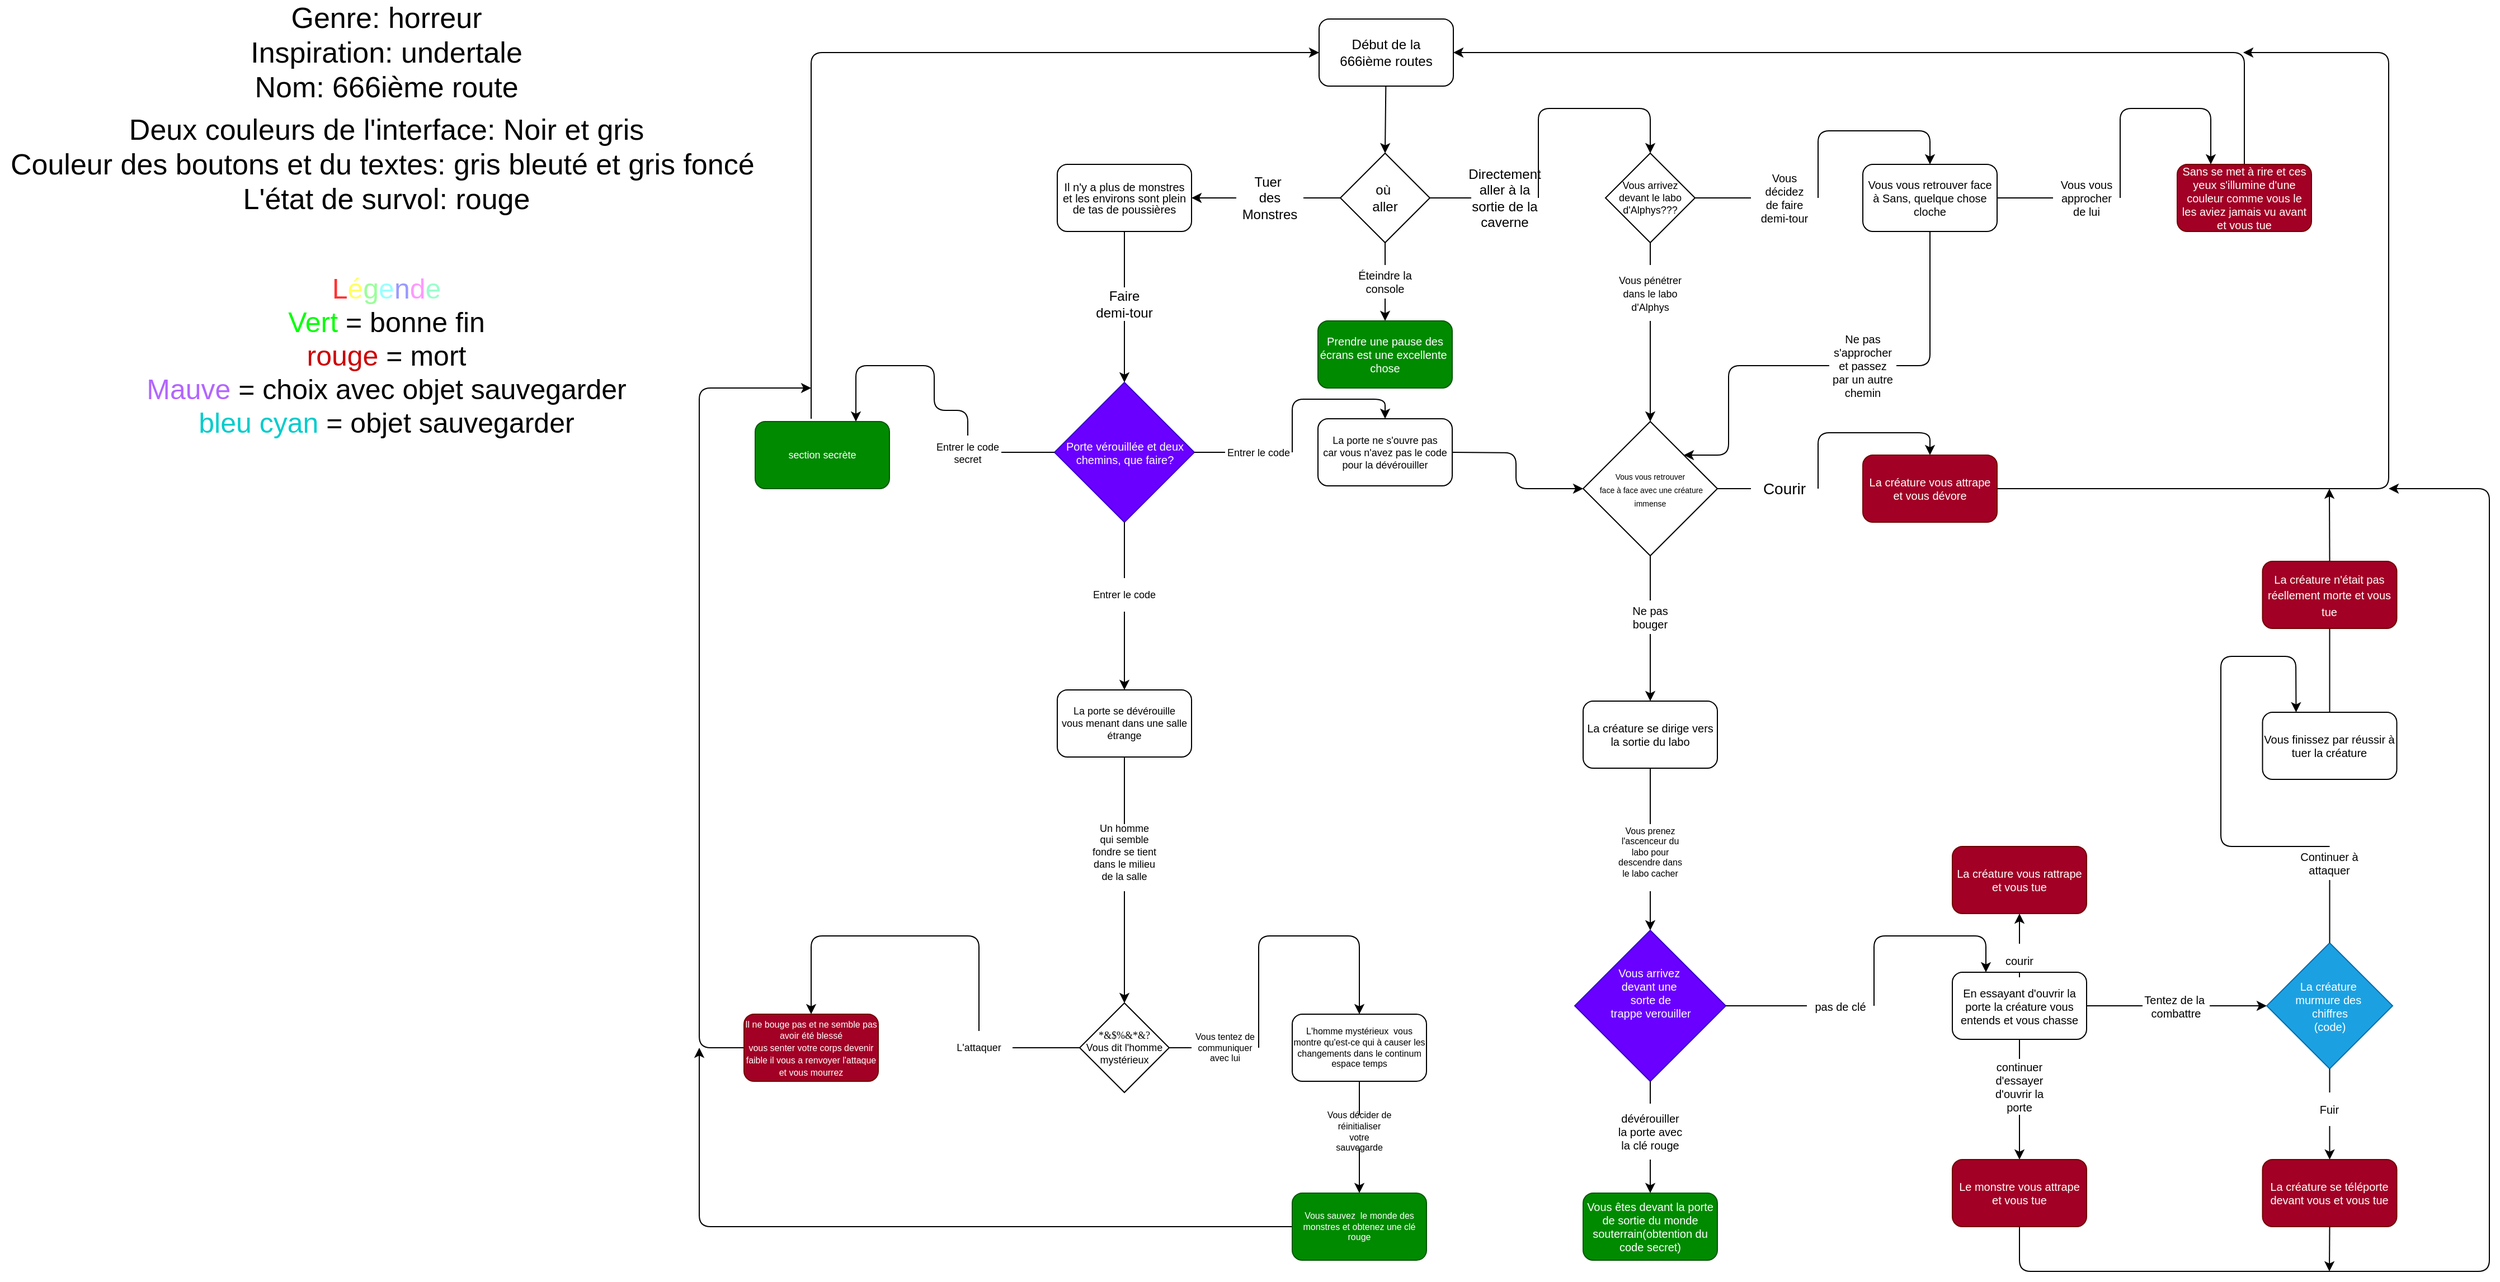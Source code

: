 <mxfile>
    <diagram id="tUiF53IZ7HzYKF3YZL0W" name="Page-1">
        <mxGraphModel dx="1945" dy="782" grid="1" gridSize="10" guides="1" tooltips="1" connect="1" arrows="1" fold="1" page="1" pageScale="1" pageWidth="827" pageHeight="1169" math="0" shadow="0">
            <root>
                <mxCell id="0"/>
                <mxCell id="1" parent="0"/>
                <mxCell id="4" style="edgeStyle=none;html=1;entryX=0.5;entryY=0;entryDx=0;entryDy=0;" parent="1" source="2" target="3" edge="1">
                    <mxGeometry relative="1" as="geometry"/>
                </mxCell>
                <mxCell id="2" value="Début de la&lt;br&gt;666ième routes" style="rounded=1;whiteSpace=wrap;html=1;" parent="1" vertex="1">
                    <mxGeometry x="354" y="40" width="120" height="60" as="geometry"/>
                </mxCell>
                <mxCell id="7" style="edgeStyle=none;html=1;entryX=1;entryY=0.5;entryDx=0;entryDy=0;startArrow=none;" parent="1" source="9" target="5" edge="1">
                    <mxGeometry relative="1" as="geometry">
                        <Array as="points"/>
                    </mxGeometry>
                </mxCell>
                <mxCell id="8" style="edgeStyle=none;html=1;exitX=1;exitY=0.5;exitDx=0;exitDy=0;entryX=0.5;entryY=0;entryDx=0;entryDy=0;startArrow=none;" parent="1" source="15" target="30" edge="1">
                    <mxGeometry relative="1" as="geometry">
                        <mxPoint x="590" y="200" as="targetPoint"/>
                        <Array as="points">
                            <mxPoint x="550" y="120"/>
                            <mxPoint x="650" y="120"/>
                        </Array>
                    </mxGeometry>
                </mxCell>
                <mxCell id="130" style="edgeStyle=none;html=1;exitX=0.5;exitY=1;exitDx=0;exitDy=0;entryX=0.5;entryY=0;entryDx=0;entryDy=0;fontSize=10;startArrow=none;" parent="1" source="131" target="129" edge="1">
                    <mxGeometry relative="1" as="geometry"/>
                </mxCell>
                <mxCell id="3" value="où&amp;nbsp;&lt;br&gt;aller" style="rhombus;whiteSpace=wrap;html=1;" parent="1" vertex="1">
                    <mxGeometry x="373" y="160" width="80" height="80" as="geometry"/>
                </mxCell>
                <mxCell id="46" style="edgeStyle=none;html=1;exitX=0.5;exitY=1;exitDx=0;exitDy=0;entryX=0.5;entryY=0;entryDx=0;entryDy=0;fontSize=10;startArrow=none;" parent="1" source="47" target="45" edge="1">
                    <mxGeometry relative="1" as="geometry"/>
                </mxCell>
                <mxCell id="5" value="&lt;p style=&quot;line-height: 1 ; font-size: 10px&quot;&gt;Il n'y a plus de monstres&lt;br&gt;et les environs sont plein de tas de poussières&lt;br&gt;&lt;/p&gt;" style="rounded=1;whiteSpace=wrap;html=1;" parent="1" vertex="1">
                    <mxGeometry x="120" y="170" width="120" height="60" as="geometry"/>
                </mxCell>
                <mxCell id="18" style="edgeStyle=none;html=1;fontSize=10;startArrow=none;" parent="1" target="17" edge="1">
                    <mxGeometry relative="1" as="geometry">
                        <mxPoint x="650" y="310" as="sourcePoint"/>
                    </mxGeometry>
                </mxCell>
                <mxCell id="20" style="edgeStyle=none;html=1;exitX=1;exitY=0.5;exitDx=0;exitDy=0;entryX=0.5;entryY=0;entryDx=0;entryDy=0;fontSize=10;startArrow=none;" parent="1" source="21" target="19" edge="1">
                    <mxGeometry relative="1" as="geometry">
                        <Array as="points">
                            <mxPoint x="800" y="140"/>
                            <mxPoint x="900" y="140"/>
                        </Array>
                    </mxGeometry>
                </mxCell>
                <mxCell id="9" value="Tuer&amp;nbsp;&lt;br&gt;des&lt;br&gt;Monstres" style="text;html=1;strokeColor=none;fillColor=none;align=center;verticalAlign=middle;whiteSpace=wrap;rounded=0;" parent="1" vertex="1">
                    <mxGeometry x="280" y="185" width="60" height="30" as="geometry"/>
                </mxCell>
                <mxCell id="14" value="" style="endArrow=none;html=1;exitX=1;exitY=0.5;exitDx=0;exitDy=0;entryX=0;entryY=0.5;entryDx=0;entryDy=0;" parent="1" source="9" target="3" edge="1">
                    <mxGeometry width="50" height="50" relative="1" as="geometry">
                        <mxPoint x="320" y="270" as="sourcePoint"/>
                        <mxPoint x="370" y="220" as="targetPoint"/>
                    </mxGeometry>
                </mxCell>
                <mxCell id="15" value="Directement&lt;br&gt;aller à la&lt;br&gt;sortie de la caverne" style="text;html=1;strokeColor=none;fillColor=none;align=center;verticalAlign=middle;whiteSpace=wrap;rounded=0;" parent="1" vertex="1">
                    <mxGeometry x="490" y="185" width="60" height="30" as="geometry"/>
                </mxCell>
                <mxCell id="16" value="" style="edgeStyle=none;html=1;exitX=1;exitY=0.5;exitDx=0;exitDy=0;entryX=0;entryY=0.5;entryDx=0;entryDy=0;endArrow=none;" parent="1" source="3" target="15" edge="1">
                    <mxGeometry relative="1" as="geometry">
                        <mxPoint x="453" y="200" as="sourcePoint"/>
                        <mxPoint x="590" y="200" as="targetPoint"/>
                    </mxGeometry>
                </mxCell>
                <mxCell id="32" style="edgeStyle=none;html=1;exitX=1;exitY=0.5;exitDx=0;exitDy=0;entryX=0.5;entryY=0;entryDx=0;entryDy=0;fontSize=7;startArrow=none;" parent="1" source="33" target="31" edge="1">
                    <mxGeometry relative="1" as="geometry">
                        <Array as="points">
                            <mxPoint x="800" y="410"/>
                            <mxPoint x="900" y="410"/>
                        </Array>
                    </mxGeometry>
                </mxCell>
                <mxCell id="37" style="edgeStyle=none;html=1;exitX=0.5;exitY=1;exitDx=0;exitDy=0;entryX=0.5;entryY=0;entryDx=0;entryDy=0;fontSize=8;startArrow=none;" parent="1" source="38" target="36" edge="1">
                    <mxGeometry relative="1" as="geometry"/>
                </mxCell>
                <mxCell id="17" value="&lt;div&gt;&lt;span style=&quot;font-size: 7px&quot;&gt;Vous vous retrouver&lt;/span&gt;&lt;/div&gt;&lt;div&gt;&lt;span style=&quot;font-size: 7px&quot;&gt;&amp;nbsp;face à face avec une créature immense&lt;/span&gt;&lt;/div&gt;" style="rhombus;whiteSpace=wrap;html=1;fontSize=10;align=center;" parent="1" vertex="1">
                    <mxGeometry x="590" y="400" width="120" height="120" as="geometry"/>
                </mxCell>
                <mxCell id="24" style="edgeStyle=none;html=1;exitX=1;exitY=0.5;exitDx=0;exitDy=0;fontSize=10;startArrow=none;entryX=0.25;entryY=0;entryDx=0;entryDy=0;" parent="1" source="25" target="23" edge="1">
                    <mxGeometry relative="1" as="geometry">
                        <mxPoint x="1140" y="140" as="targetPoint"/>
                        <Array as="points">
                            <mxPoint x="1070" y="120"/>
                            <mxPoint x="1151" y="120"/>
                        </Array>
                    </mxGeometry>
                </mxCell>
                <mxCell id="124" style="edgeStyle=none;html=1;fontSize=10;entryX=1;entryY=0;entryDx=0;entryDy=0;startArrow=none;exitX=0;exitY=0.5;exitDx=0;exitDy=0;" parent="1" source="125" target="17" edge="1">
                    <mxGeometry relative="1" as="geometry">
                        <mxPoint x="900" y="360" as="targetPoint"/>
                        <mxPoint x="770" y="360" as="sourcePoint"/>
                        <Array as="points">
                            <mxPoint x="720" y="350"/>
                            <mxPoint x="720" y="430"/>
                        </Array>
                    </mxGeometry>
                </mxCell>
                <mxCell id="19" value="Vous vous retrouver face à Sans, quelque chose cloche" style="rounded=1;whiteSpace=wrap;html=1;fontSize=10;" parent="1" vertex="1">
                    <mxGeometry x="840" y="170" width="120" height="60" as="geometry"/>
                </mxCell>
                <mxCell id="21" value="Vous décidez&lt;br&gt;de faire demi-tour" style="text;html=1;strokeColor=none;fillColor=none;align=center;verticalAlign=middle;whiteSpace=wrap;rounded=0;fontSize=10;" parent="1" vertex="1">
                    <mxGeometry x="740" y="185" width="60" height="30" as="geometry"/>
                </mxCell>
                <mxCell id="22" value="" style="edgeStyle=none;html=1;exitX=1;exitY=0.5;exitDx=0;exitDy=0;entryX=0;entryY=0.5;entryDx=0;entryDy=0;fontSize=10;endArrow=none;" parent="1" source="30" target="21" edge="1">
                    <mxGeometry relative="1" as="geometry">
                        <mxPoint x="710" y="200" as="sourcePoint"/>
                        <mxPoint x="840" y="200" as="targetPoint"/>
                    </mxGeometry>
                </mxCell>
                <mxCell id="27" style="edgeStyle=none;html=1;fontSize=10;entryX=1;entryY=0.5;entryDx=0;entryDy=0;" parent="1" source="23" target="2" edge="1">
                    <mxGeometry relative="1" as="geometry">
                        <mxPoint x="800" y="60" as="targetPoint"/>
                        <Array as="points">
                            <mxPoint x="1181" y="70"/>
                        </Array>
                    </mxGeometry>
                </mxCell>
                <mxCell id="23" value="Sans se met à rire et ces yeux s'illumine d'une couleur comme vous le les aviez jamais vu avant et vous tue" style="rounded=1;whiteSpace=wrap;html=1;fontSize=10;fillColor=#a20025;fontColor=#ffffff;strokeColor=#6F0000;" parent="1" vertex="1">
                    <mxGeometry x="1121" y="170" width="120" height="60" as="geometry"/>
                </mxCell>
                <mxCell id="25" value="Vous vous approcher de lui" style="text;html=1;strokeColor=none;fillColor=none;align=center;verticalAlign=middle;whiteSpace=wrap;rounded=0;fontSize=10;" parent="1" vertex="1">
                    <mxGeometry x="1010" y="185" width="60" height="30" as="geometry"/>
                </mxCell>
                <mxCell id="26" value="" style="edgeStyle=none;html=1;exitX=1;exitY=0.5;exitDx=0;exitDy=0;entryX=0;entryY=0.5;entryDx=0;entryDy=0;fontSize=10;endArrow=none;" parent="1" source="19" target="25" edge="1">
                    <mxGeometry relative="1" as="geometry">
                        <mxPoint x="960" y="200" as="sourcePoint"/>
                        <mxPoint x="1121" y="200" as="targetPoint"/>
                    </mxGeometry>
                </mxCell>
                <mxCell id="28" value="&lt;font style=&quot;line-height: 1 ; font-size: 9px&quot;&gt;Vous pénétrer dans le labo d'Alphys&lt;/font&gt;" style="text;html=1;strokeColor=none;fillColor=none;align=center;verticalAlign=middle;whiteSpace=wrap;rounded=0;fontSize=10;" parent="1" vertex="1">
                    <mxGeometry x="620" y="270" width="60" height="30" as="geometry"/>
                </mxCell>
                <mxCell id="29" value="" style="edgeStyle=none;html=1;exitX=0.5;exitY=1;exitDx=0;exitDy=0;fontSize=10;endArrow=none;" parent="1" edge="1">
                    <mxGeometry relative="1" as="geometry">
                        <mxPoint x="650" y="230" as="sourcePoint"/>
                        <mxPoint x="650" y="260" as="targetPoint"/>
                    </mxGeometry>
                </mxCell>
                <mxCell id="30" value="&lt;font style=&quot;font-size: 9px&quot;&gt;Vous arrivez devant le labo d'Alphys???&lt;/font&gt;" style="rhombus;whiteSpace=wrap;html=1;fontSize=9;" parent="1" vertex="1">
                    <mxGeometry x="610" y="160" width="80" height="80" as="geometry"/>
                </mxCell>
                <mxCell id="35" style="edgeStyle=none;html=1;fontSize=8;" parent="1" source="31" edge="1">
                    <mxGeometry relative="1" as="geometry">
                        <mxPoint x="1180" y="70" as="targetPoint"/>
                        <Array as="points">
                            <mxPoint x="1200" y="460"/>
                            <mxPoint x="1310" y="460"/>
                            <mxPoint x="1310" y="70"/>
                        </Array>
                    </mxGeometry>
                </mxCell>
                <mxCell id="31" value="&lt;font size=&quot;1&quot;&gt;La créature vous attrape&lt;br&gt;et vous dévore&lt;br&gt;&lt;/font&gt;" style="rounded=1;whiteSpace=wrap;html=1;fontSize=7;fillColor=#a20025;fontColor=#ffffff;strokeColor=#6F0000;" parent="1" vertex="1">
                    <mxGeometry x="840" y="430" width="120" height="60" as="geometry"/>
                </mxCell>
                <mxCell id="33" value="&lt;font style=&quot;font-size: 14px&quot;&gt;Courir&lt;/font&gt;" style="text;html=1;strokeColor=none;fillColor=none;align=center;verticalAlign=middle;whiteSpace=wrap;rounded=0;fontSize=7;" parent="1" vertex="1">
                    <mxGeometry x="740" y="445" width="60" height="30" as="geometry"/>
                </mxCell>
                <mxCell id="34" value="" style="edgeStyle=none;html=1;exitX=1;exitY=0.5;exitDx=0;exitDy=0;entryX=0;entryY=0.5;entryDx=0;entryDy=0;fontSize=7;endArrow=none;" parent="1" source="17" target="33" edge="1">
                    <mxGeometry relative="1" as="geometry">
                        <mxPoint x="710" y="460" as="sourcePoint"/>
                        <mxPoint x="840" y="460" as="targetPoint"/>
                    </mxGeometry>
                </mxCell>
                <mxCell id="85" style="edgeStyle=none;html=1;entryX=0.5;entryY=0;entryDx=0;entryDy=0;fontFamily=Helvetica;fontSize=8;startArrow=none;" parent="1" target="84" edge="1">
                    <mxGeometry relative="1" as="geometry">
                        <mxPoint x="650" y="820" as="sourcePoint"/>
                    </mxGeometry>
                </mxCell>
                <mxCell id="36" value="&lt;font style=&quot;font-size: 10px&quot;&gt;La créature se dirige vers la sortie du labo&lt;/font&gt;" style="rounded=1;whiteSpace=wrap;html=1;fontSize=8;" parent="1" vertex="1">
                    <mxGeometry x="590" y="650" width="120" height="60" as="geometry"/>
                </mxCell>
                <mxCell id="38" value="&lt;span style=&quot;font-size: 10px&quot;&gt;Ne pas bouger&lt;/span&gt;" style="text;html=1;strokeColor=none;fillColor=none;align=center;verticalAlign=middle;whiteSpace=wrap;rounded=0;fontSize=8;" parent="1" vertex="1">
                    <mxGeometry x="620" y="560" width="60" height="30" as="geometry"/>
                </mxCell>
                <mxCell id="39" value="" style="edgeStyle=none;html=1;exitX=0.5;exitY=1;exitDx=0;exitDy=0;entryX=0.5;entryY=0;entryDx=0;entryDy=0;fontSize=8;endArrow=none;" parent="1" source="17" target="38" edge="1">
                    <mxGeometry relative="1" as="geometry">
                        <mxPoint x="650" y="520" as="sourcePoint"/>
                        <mxPoint x="650" y="650" as="targetPoint"/>
                    </mxGeometry>
                </mxCell>
                <mxCell id="50" style="edgeStyle=none;html=1;exitX=1;exitY=0.5;exitDx=0;exitDy=0;entryX=0.5;entryY=0;entryDx=0;entryDy=0;fontSize=9;startArrow=none;" parent="1" source="51" target="49" edge="1">
                    <mxGeometry relative="1" as="geometry">
                        <Array as="points">
                            <mxPoint x="330" y="380"/>
                            <mxPoint x="413" y="380"/>
                        </Array>
                    </mxGeometry>
                </mxCell>
                <mxCell id="54" style="edgeStyle=none;html=1;exitX=0.5;exitY=1;exitDx=0;exitDy=0;entryX=0.5;entryY=0;entryDx=0;entryDy=0;fontSize=9;startArrow=none;" parent="1" source="55" target="53" edge="1">
                    <mxGeometry relative="1" as="geometry"/>
                </mxCell>
                <mxCell id="121" style="edgeStyle=none;html=1;fontSize=10;entryX=0;entryY=0.5;entryDx=0;entryDy=0;startArrow=none;exitX=1;exitY=0.5;exitDx=0;exitDy=0;" parent="1" source="49" target="17" edge="1">
                    <mxGeometry relative="1" as="geometry">
                        <mxPoint x="350" y="550" as="targetPoint"/>
                        <mxPoint x="450" y="560" as="sourcePoint"/>
                        <Array as="points">
                            <mxPoint x="530" y="428"/>
                            <mxPoint x="530" y="460"/>
                        </Array>
                    </mxGeometry>
                </mxCell>
                <mxCell id="45" value="Porte vérouillée et deux chemins, que faire?" style="rhombus;whiteSpace=wrap;html=1;fontSize=10;fillColor=#6a00ff;fontColor=#ffffff;strokeColor=#3700CC;" parent="1" vertex="1">
                    <mxGeometry x="117.5" y="365" width="125" height="125" as="geometry"/>
                </mxCell>
                <mxCell id="47" value="&lt;font style=&quot;font-size: 12px&quot;&gt;Faire demi-tour&lt;/font&gt;" style="text;html=1;strokeColor=none;fillColor=none;align=center;verticalAlign=middle;whiteSpace=wrap;rounded=0;fontSize=10;" parent="1" vertex="1">
                    <mxGeometry x="150" y="280" width="60" height="30" as="geometry"/>
                </mxCell>
                <mxCell id="48" value="" style="edgeStyle=none;html=1;exitX=0.5;exitY=1;exitDx=0;exitDy=0;entryX=0.5;entryY=0;entryDx=0;entryDy=0;fontSize=10;endArrow=none;" parent="1" source="5" target="47" edge="1">
                    <mxGeometry relative="1" as="geometry">
                        <mxPoint x="180" y="230" as="sourcePoint"/>
                        <mxPoint x="180" y="365" as="targetPoint"/>
                    </mxGeometry>
                </mxCell>
                <mxCell id="49" value="La porte ne s'ouvre pas&lt;br&gt;car vous n'avez pas le code pour la dévérouiller" style="rounded=1;whiteSpace=wrap;html=1;fontSize=9;" parent="1" vertex="1">
                    <mxGeometry x="353" y="397.5" width="120" height="60" as="geometry"/>
                </mxCell>
                <mxCell id="51" value="Entrer le code" style="text;html=1;strokeColor=none;fillColor=none;align=center;verticalAlign=middle;whiteSpace=wrap;rounded=0;fontSize=9;" parent="1" vertex="1">
                    <mxGeometry x="270" y="412.5" width="60" height="30" as="geometry"/>
                </mxCell>
                <mxCell id="52" value="" style="edgeStyle=none;html=1;exitX=1;exitY=0.5;exitDx=0;exitDy=0;entryX=0;entryY=0.5;entryDx=0;entryDy=0;fontSize=9;endArrow=none;" parent="1" source="45" target="51" edge="1">
                    <mxGeometry relative="1" as="geometry">
                        <mxPoint x="242.5" y="427.5" as="sourcePoint"/>
                        <mxPoint x="353" y="427.5" as="targetPoint"/>
                    </mxGeometry>
                </mxCell>
                <mxCell id="74" style="edgeStyle=none;html=1;entryX=0.5;entryY=0;entryDx=0;entryDy=0;fontSize=9;startArrow=none;" parent="1" target="73" edge="1">
                    <mxGeometry relative="1" as="geometry">
                        <mxPoint x="180" y="820" as="sourcePoint"/>
                    </mxGeometry>
                </mxCell>
                <mxCell id="53" value="La porte se dévérouille&lt;br&gt;vous menant dans une salle étrange" style="rounded=1;whiteSpace=wrap;html=1;fontSize=9;" parent="1" vertex="1">
                    <mxGeometry x="120" y="640" width="120" height="60" as="geometry"/>
                </mxCell>
                <mxCell id="55" value="Entrer le code" style="text;html=1;strokeColor=none;fillColor=none;align=center;verticalAlign=middle;whiteSpace=wrap;rounded=0;fontSize=9;" parent="1" vertex="1">
                    <mxGeometry x="150" y="540" width="60" height="30" as="geometry"/>
                </mxCell>
                <mxCell id="56" value="" style="edgeStyle=none;html=1;exitX=0.5;exitY=1;exitDx=0;exitDy=0;entryX=0.5;entryY=0;entryDx=0;entryDy=0;fontSize=9;endArrow=none;" parent="1" source="45" target="55" edge="1">
                    <mxGeometry relative="1" as="geometry">
                        <mxPoint x="180" y="490" as="sourcePoint"/>
                        <mxPoint x="180" y="640" as="targetPoint"/>
                    </mxGeometry>
                </mxCell>
                <mxCell id="61" style="edgeStyle=none;html=1;exitX=0.5;exitY=0;exitDx=0;exitDy=0;entryX=0;entryY=0.5;entryDx=0;entryDy=0;fontSize=9;" parent="1" target="2" edge="1">
                    <mxGeometry relative="1" as="geometry">
                        <Array as="points">
                            <mxPoint x="-100" y="70"/>
                        </Array>
                        <mxPoint x="-100" y="397.5" as="sourcePoint"/>
                    </mxGeometry>
                </mxCell>
                <mxCell id="62" value="section secrète" style="rounded=1;whiteSpace=wrap;html=1;fontSize=9;fillColor=#008a00;fontColor=#ffffff;strokeColor=#005700;" parent="1" vertex="1">
                    <mxGeometry x="-150" y="400" width="120" height="60" as="geometry"/>
                </mxCell>
                <mxCell id="154" style="edgeStyle=none;html=1;entryX=0.75;entryY=0;entryDx=0;entryDy=0;exitX=0.5;exitY=0;exitDx=0;exitDy=0;" parent="1" source="70" target="62" edge="1">
                    <mxGeometry relative="1" as="geometry">
                        <mxPoint x="-70" y="370" as="targetPoint"/>
                        <mxPoint x="50" y="390" as="sourcePoint"/>
                        <Array as="points">
                            <mxPoint x="40" y="390"/>
                            <mxPoint x="10" y="390"/>
                            <mxPoint x="10" y="350"/>
                            <mxPoint x="-60" y="350"/>
                        </Array>
                    </mxGeometry>
                </mxCell>
                <mxCell id="70" value="Entrer le code secret" style="text;html=1;strokeColor=none;fillColor=none;align=center;verticalAlign=middle;whiteSpace=wrap;rounded=0;fontSize=9;" parent="1" vertex="1">
                    <mxGeometry x="10" y="412.5" width="60" height="30" as="geometry"/>
                </mxCell>
                <mxCell id="71" value="" style="edgeStyle=none;html=1;exitX=0;exitY=0.5;exitDx=0;exitDy=0;entryX=1;entryY=0.5;entryDx=0;entryDy=0;fontSize=9;endArrow=none;" parent="1" source="45" target="70" edge="1">
                    <mxGeometry relative="1" as="geometry">
                        <mxPoint x="148.75" y="458.75" as="sourcePoint"/>
                        <mxPoint x="-40" y="560" as="targetPoint"/>
                        <Array as="points"/>
                    </mxGeometry>
                </mxCell>
                <mxCell id="79" style="edgeStyle=none;html=1;exitX=0.5;exitY=0;exitDx=0;exitDy=0;fontFamily=Helvetica;fontSize=9;startArrow=none;entryX=0.5;entryY=0;entryDx=0;entryDy=0;" parent="1" source="81" target="78" edge="1">
                    <mxGeometry relative="1" as="geometry">
                        <mxPoint x="-80" y="860" as="targetPoint"/>
                        <Array as="points">
                            <mxPoint x="50" y="860"/>
                            <mxPoint x="-100" y="860"/>
                        </Array>
                    </mxGeometry>
                </mxCell>
                <mxCell id="89" style="edgeStyle=none;html=1;exitX=1;exitY=0.5;exitDx=0;exitDy=0;fontFamily=Helvetica;fontSize=8;startArrow=none;entryX=0.5;entryY=0;entryDx=0;entryDy=0;" parent="1" source="90" target="88" edge="1">
                    <mxGeometry relative="1" as="geometry">
                        <mxPoint x="360" y="880" as="targetPoint"/>
                        <Array as="points">
                            <mxPoint x="300" y="860"/>
                            <mxPoint x="390" y="860"/>
                        </Array>
                    </mxGeometry>
                </mxCell>
                <mxCell id="73" value="&lt;font face=&quot;windings&quot;&gt;*&amp;amp;$%&amp;amp;*&amp;amp;?&lt;/font&gt;&lt;br&gt;Vous dit l'homme mystérieux" style="rhombus;whiteSpace=wrap;html=1;fontSize=9;" parent="1" vertex="1">
                    <mxGeometry x="140" y="920" width="80" height="80" as="geometry"/>
                </mxCell>
                <mxCell id="75" value="&lt;font style=&quot;font-size: 9px&quot;&gt;Un homme qui semble fondre se tient dans le milieu de la salle&lt;/font&gt;" style="text;html=1;strokeColor=none;fillColor=none;align=center;verticalAlign=middle;whiteSpace=wrap;rounded=0;fontSize=9;" parent="1" vertex="1">
                    <mxGeometry x="150" y="770" width="60" height="30" as="geometry"/>
                </mxCell>
                <mxCell id="76" value="" style="edgeStyle=none;html=1;exitX=0.5;exitY=1;exitDx=0;exitDy=0;fontSize=9;endArrow=none;" parent="1" source="53" edge="1">
                    <mxGeometry relative="1" as="geometry">
                        <mxPoint x="180" y="700" as="sourcePoint"/>
                        <mxPoint x="180" y="760" as="targetPoint"/>
                    </mxGeometry>
                </mxCell>
                <mxCell id="83" style="edgeStyle=none;html=1;fontFamily=Helvetica;fontSize=8;exitX=0;exitY=0.5;exitDx=0;exitDy=0;" parent="1" source="78" edge="1">
                    <mxGeometry relative="1" as="geometry">
                        <mxPoint x="-100" y="370" as="targetPoint"/>
                        <Array as="points">
                            <mxPoint x="-200" y="960"/>
                            <mxPoint x="-200" y="370"/>
                        </Array>
                        <mxPoint x="-160" y="730" as="sourcePoint"/>
                    </mxGeometry>
                </mxCell>
                <mxCell id="78" value="&lt;font style=&quot;font-size: 8px&quot;&gt;Il ne bouge pas et ne semble pas avoir été blessé&lt;br&gt;vous senter votre corps devenir faible il vous a renvoyer l'attaque et vous mourrez&lt;/font&gt;" style="rounded=1;whiteSpace=wrap;html=1;fontFamily=Helvetica;fontSize=9;fillColor=#a20025;fontColor=#ffffff;strokeColor=#6F0000;" parent="1" vertex="1">
                    <mxGeometry x="-160" y="930" width="120" height="60" as="geometry"/>
                </mxCell>
                <mxCell id="81" value="L'attaquer" style="text;html=1;strokeColor=none;fillColor=none;align=center;verticalAlign=middle;whiteSpace=wrap;rounded=0;fontFamily=Helvetica;fontSize=9;" parent="1" vertex="1">
                    <mxGeometry x="20" y="945" width="60" height="30" as="geometry"/>
                </mxCell>
                <mxCell id="82" value="" style="edgeStyle=none;html=1;exitX=0;exitY=0.5;exitDx=0;exitDy=0;entryX=1;entryY=0.5;entryDx=0;entryDy=0;fontFamily=Helvetica;fontSize=9;endArrow=none;" parent="1" source="73" target="81" edge="1">
                    <mxGeometry relative="1" as="geometry">
                        <mxPoint x="140" y="960" as="sourcePoint"/>
                        <mxPoint x="-40" y="960" as="targetPoint"/>
                    </mxGeometry>
                </mxCell>
                <mxCell id="100" style="edgeStyle=none;html=1;entryX=0.5;entryY=0;entryDx=0;entryDy=0;fontSize=10;startArrow=none;" parent="1" target="99" edge="1">
                    <mxGeometry relative="1" as="geometry">
                        <mxPoint x="650" y="1060" as="sourcePoint"/>
                    </mxGeometry>
                </mxCell>
                <mxCell id="102" style="edgeStyle=none;html=1;exitX=1;exitY=0.5;exitDx=0;exitDy=0;entryX=0.25;entryY=0;entryDx=0;entryDy=0;fontSize=10;startArrow=none;" parent="1" source="103" target="101" edge="1">
                    <mxGeometry relative="1" as="geometry">
                        <Array as="points">
                            <mxPoint x="850" y="860"/>
                            <mxPoint x="950" y="860"/>
                        </Array>
                    </mxGeometry>
                </mxCell>
                <mxCell id="84" value="&lt;font style=&quot;font-size: 10px&quot;&gt;Vous arrivez&amp;nbsp;&lt;br&gt;devant une&amp;nbsp;&lt;br&gt;sorte de&lt;br&gt;trappe verouiller&lt;br&gt;&lt;br&gt;&amp;nbsp; &amp;nbsp; &amp;nbsp; &amp;nbsp;&lt;/font&gt;" style="rhombus;whiteSpace=wrap;html=1;fontFamily=Helvetica;fontSize=8;fillColor=#6a00ff;fontColor=#ffffff;strokeColor=#3700CC;" parent="1" vertex="1">
                    <mxGeometry x="582.5" y="855" width="135" height="135" as="geometry"/>
                </mxCell>
                <mxCell id="86" value="Vous prenez l'ascenceur du labo pour descendre dans le labo cacher" style="text;html=1;strokeColor=none;fillColor=none;align=center;verticalAlign=middle;whiteSpace=wrap;rounded=0;fontFamily=Helvetica;fontSize=8;" parent="1" vertex="1">
                    <mxGeometry x="620" y="770" width="60" height="30" as="geometry"/>
                </mxCell>
                <mxCell id="87" value="" style="edgeStyle=none;html=1;exitX=0.5;exitY=1;exitDx=0;exitDy=0;fontFamily=Helvetica;fontSize=8;endArrow=none;" parent="1" source="36" edge="1">
                    <mxGeometry relative="1" as="geometry">
                        <mxPoint x="650" y="710" as="sourcePoint"/>
                        <mxPoint x="650" y="760" as="targetPoint"/>
                    </mxGeometry>
                </mxCell>
                <mxCell id="95" style="edgeStyle=none;html=1;exitX=0.5;exitY=1;exitDx=0;exitDy=0;entryX=0.5;entryY=0;entryDx=0;entryDy=0;fontFamily=Helvetica;fontSize=8;startArrow=none;" parent="1" source="96" target="94" edge="1">
                    <mxGeometry relative="1" as="geometry"/>
                </mxCell>
                <mxCell id="88" value="L'homme mystérieux&amp;nbsp; vous montre qu'est-ce qui à causer les changements dans le continum espace temps" style="rounded=1;whiteSpace=wrap;html=1;fontFamily=Helvetica;fontSize=8;" parent="1" vertex="1">
                    <mxGeometry x="330" y="930" width="120" height="60" as="geometry"/>
                </mxCell>
                <mxCell id="90" value="Vous tentez de communiquer avec lui" style="text;html=1;strokeColor=none;fillColor=none;align=center;verticalAlign=middle;whiteSpace=wrap;rounded=0;fontFamily=Helvetica;fontSize=8;" parent="1" vertex="1">
                    <mxGeometry x="240" y="945" width="60" height="30" as="geometry"/>
                </mxCell>
                <mxCell id="91" value="" style="edgeStyle=none;html=1;exitX=1;exitY=0.5;exitDx=0;exitDy=0;entryX=0;entryY=0.5;entryDx=0;entryDy=0;fontFamily=Helvetica;fontSize=8;endArrow=none;" parent="1" source="73" target="90" edge="1">
                    <mxGeometry relative="1" as="geometry">
                        <mxPoint x="220" y="960" as="sourcePoint"/>
                        <mxPoint x="330" y="960" as="targetPoint"/>
                    </mxGeometry>
                </mxCell>
                <mxCell id="98" style="edgeStyle=none;html=1;fontFamily=Helvetica;fontSize=8;" parent="1" source="94" edge="1">
                    <mxGeometry relative="1" as="geometry">
                        <mxPoint x="-200" y="960" as="targetPoint"/>
                        <Array as="points">
                            <mxPoint x="-200" y="1120"/>
                        </Array>
                    </mxGeometry>
                </mxCell>
                <mxCell id="94" value="Vous sauvez&amp;nbsp; le monde des monstres et obtenez une clé rouge" style="rounded=1;whiteSpace=wrap;html=1;fontFamily=Helvetica;fontSize=8;fillColor=#008a00;fontColor=#ffffff;strokeColor=#005700;" parent="1" vertex="1">
                    <mxGeometry x="330" y="1090" width="120" height="60" as="geometry"/>
                </mxCell>
                <mxCell id="96" value="Vous décider de réinitialiser votre sauvegarde" style="text;html=1;strokeColor=none;fillColor=none;align=center;verticalAlign=middle;whiteSpace=wrap;rounded=0;fontFamily=Helvetica;fontSize=8;" parent="1" vertex="1">
                    <mxGeometry x="360" y="1020" width="60" height="30" as="geometry"/>
                </mxCell>
                <mxCell id="97" value="" style="edgeStyle=none;html=1;exitX=0.5;exitY=1;exitDx=0;exitDy=0;entryX=0.5;entryY=0;entryDx=0;entryDy=0;fontFamily=Helvetica;fontSize=8;endArrow=none;" parent="1" source="88" target="96" edge="1">
                    <mxGeometry relative="1" as="geometry">
                        <mxPoint x="390" y="990" as="sourcePoint"/>
                        <mxPoint x="390" y="1090" as="targetPoint"/>
                    </mxGeometry>
                </mxCell>
                <mxCell id="99" value="Vous êtes devant la porte de sortie du monde souterrain(obtention du code secret)" style="rounded=1;whiteSpace=wrap;html=1;fontSize=10;fillColor=#008a00;fontColor=#ffffff;strokeColor=#005700;" parent="1" vertex="1">
                    <mxGeometry x="590" y="1090" width="120" height="60" as="geometry"/>
                </mxCell>
                <mxCell id="110" style="edgeStyle=none;html=1;exitX=1;exitY=0.5;exitDx=0;exitDy=0;entryX=0;entryY=0.5;entryDx=0;entryDy=0;fontSize=10;startArrow=none;" parent="1" source="119" target="109" edge="1">
                    <mxGeometry relative="1" as="geometry"/>
                </mxCell>
                <mxCell id="113" style="edgeStyle=none;html=1;exitX=0.5;exitY=0;exitDx=0;exitDy=0;entryX=0.5;entryY=1;entryDx=0;entryDy=0;fontSize=10;startArrow=none;" parent="1" source="115" target="111" edge="1">
                    <mxGeometry relative="1" as="geometry"/>
                </mxCell>
                <mxCell id="114" style="edgeStyle=none;html=1;entryX=0.5;entryY=0;entryDx=0;entryDy=0;fontSize=10;startArrow=none;" parent="1" target="112" edge="1">
                    <mxGeometry relative="1" as="geometry">
                        <mxPoint x="980" y="1020" as="sourcePoint"/>
                    </mxGeometry>
                </mxCell>
                <mxCell id="101" value="En essayant d'ouvrir la porte la créature vous entends et vous chasse" style="rounded=1;whiteSpace=wrap;html=1;fontSize=10;" parent="1" vertex="1">
                    <mxGeometry x="920" y="892.5" width="120" height="60" as="geometry"/>
                </mxCell>
                <mxCell id="103" value="pas de clé" style="text;html=1;strokeColor=none;fillColor=none;align=center;verticalAlign=middle;whiteSpace=wrap;rounded=0;fontSize=10;" parent="1" vertex="1">
                    <mxGeometry x="790" y="907.5" width="60" height="30" as="geometry"/>
                </mxCell>
                <mxCell id="104" value="" style="edgeStyle=none;html=1;exitX=1;exitY=0.5;exitDx=0;exitDy=0;entryX=0;entryY=0.5;entryDx=0;entryDy=0;fontSize=10;endArrow=none;" parent="1" source="84" target="103" edge="1">
                    <mxGeometry relative="1" as="geometry">
                        <mxPoint x="717.5" y="922.5" as="sourcePoint"/>
                        <mxPoint x="920" y="922.5" as="targetPoint"/>
                    </mxGeometry>
                </mxCell>
                <mxCell id="105" value="dévérouiller la porte avec la clé rouge" style="text;html=1;strokeColor=none;fillColor=none;align=center;verticalAlign=middle;whiteSpace=wrap;rounded=0;fontSize=10;" parent="1" vertex="1">
                    <mxGeometry x="620" y="1020" width="60" height="30" as="geometry"/>
                </mxCell>
                <mxCell id="106" value="" style="edgeStyle=none;html=1;exitX=0.5;exitY=1;exitDx=0;exitDy=0;fontSize=10;endArrow=none;" parent="1" source="84" edge="1">
                    <mxGeometry relative="1" as="geometry">
                        <mxPoint x="650" y="990.0" as="sourcePoint"/>
                        <mxPoint x="650" y="1010" as="targetPoint"/>
                    </mxGeometry>
                </mxCell>
                <mxCell id="135" style="edgeStyle=none;html=1;exitX=0.5;exitY=0;exitDx=0;exitDy=0;fontSize=10;startArrow=none;entryX=0.25;entryY=0;entryDx=0;entryDy=0;" parent="1" source="136" target="134" edge="1">
                    <mxGeometry relative="1" as="geometry">
                        <mxPoint x="1190" y="630" as="targetPoint"/>
                        <Array as="points">
                            <mxPoint x="1160" y="780"/>
                            <mxPoint x="1160" y="610"/>
                            <mxPoint x="1227" y="610"/>
                        </Array>
                    </mxGeometry>
                </mxCell>
                <mxCell id="139" style="edgeStyle=none;html=1;exitX=0.5;exitY=1;exitDx=0;exitDy=0;entryX=0.5;entryY=0;entryDx=0;entryDy=0;fontSize=10;startArrow=none;" parent="1" source="140" target="138" edge="1">
                    <mxGeometry relative="1" as="geometry"/>
                </mxCell>
                <mxCell id="109" value="La créature&amp;nbsp;&lt;br&gt;murmure des&amp;nbsp;&lt;br&gt;chiffres&lt;br&gt;(code)" style="rhombus;whiteSpace=wrap;html=1;fontSize=10;fillColor=#1ba1e2;fontColor=#ffffff;strokeColor=#006EAF;" parent="1" vertex="1">
                    <mxGeometry x="1201" y="866.25" width="112.5" height="112.5" as="geometry"/>
                </mxCell>
                <mxCell id="111" value="La créature vous rattrape et vous tue" style="rounded=1;whiteSpace=wrap;html=1;fontSize=10;fillColor=#a20025;fontColor=#ffffff;strokeColor=#6F0000;" parent="1" vertex="1">
                    <mxGeometry x="920" y="780" width="120" height="60" as="geometry"/>
                </mxCell>
                <mxCell id="142" style="edgeStyle=none;html=1;exitX=0.5;exitY=1;exitDx=0;exitDy=0;fontSize=10;" parent="1" source="112" edge="1">
                    <mxGeometry relative="1" as="geometry">
                        <mxPoint x="1310" y="460" as="targetPoint"/>
                        <Array as="points">
                            <mxPoint x="980" y="1160"/>
                            <mxPoint x="1400" y="1160"/>
                            <mxPoint x="1400" y="460"/>
                        </Array>
                    </mxGeometry>
                </mxCell>
                <mxCell id="112" value="Le monstre vous attrape et vous tue" style="rounded=1;whiteSpace=wrap;html=1;fontSize=10;fillColor=#a20025;fontColor=#ffffff;strokeColor=#6F0000;" parent="1" vertex="1">
                    <mxGeometry x="920" y="1060" width="120" height="60" as="geometry"/>
                </mxCell>
                <mxCell id="115" value="courir" style="text;html=1;strokeColor=none;fillColor=none;align=center;verticalAlign=middle;whiteSpace=wrap;rounded=0;fontSize=10;" parent="1" vertex="1">
                    <mxGeometry x="950" y="867" width="60" height="30" as="geometry"/>
                </mxCell>
                <mxCell id="116" value="" style="edgeStyle=none;html=1;exitX=0.5;exitY=0;exitDx=0;exitDy=0;entryX=0.5;entryY=1;entryDx=0;entryDy=0;fontSize=10;endArrow=none;" parent="1" source="101" target="115" edge="1">
                    <mxGeometry relative="1" as="geometry">
                        <mxPoint x="980" y="892.5" as="sourcePoint"/>
                        <mxPoint x="980" y="840" as="targetPoint"/>
                    </mxGeometry>
                </mxCell>
                <mxCell id="117" value="continuer d'essayer d'ouvrir la porte" style="text;html=1;strokeColor=none;fillColor=none;align=center;verticalAlign=middle;whiteSpace=wrap;rounded=0;fontSize=10;" parent="1" vertex="1">
                    <mxGeometry x="950" y="980" width="60" height="30" as="geometry"/>
                </mxCell>
                <mxCell id="118" value="" style="edgeStyle=none;html=1;exitX=0.5;exitY=1;exitDx=0;exitDy=0;fontSize=10;endArrow=none;" parent="1" source="101" edge="1">
                    <mxGeometry relative="1" as="geometry">
                        <mxPoint x="980" y="952.5" as="sourcePoint"/>
                        <mxPoint x="980" y="970" as="targetPoint"/>
                    </mxGeometry>
                </mxCell>
                <mxCell id="119" value="Tentez de la&amp;nbsp;&lt;br&gt;combattre" style="text;html=1;strokeColor=none;fillColor=none;align=center;verticalAlign=middle;whiteSpace=wrap;rounded=0;fontSize=10;" parent="1" vertex="1">
                    <mxGeometry x="1090" y="907.5" width="60" height="30" as="geometry"/>
                </mxCell>
                <mxCell id="120" value="" style="edgeStyle=none;html=1;exitX=1;exitY=0.5;exitDx=0;exitDy=0;entryX=0;entryY=0.5;entryDx=0;entryDy=0;fontSize=10;endArrow=none;" parent="1" source="101" target="119" edge="1">
                    <mxGeometry relative="1" as="geometry">
                        <mxPoint x="1040" y="922.5" as="sourcePoint"/>
                        <mxPoint x="1201" y="922.5" as="targetPoint"/>
                    </mxGeometry>
                </mxCell>
                <mxCell id="125" value="Ne pas s'approcher et passez par un autre chemin" style="text;html=1;strokeColor=none;fillColor=none;align=center;verticalAlign=middle;whiteSpace=wrap;rounded=0;fontSize=10;" parent="1" vertex="1">
                    <mxGeometry x="810" y="335" width="60" height="30" as="geometry"/>
                </mxCell>
                <mxCell id="128" value="" style="endArrow=none;html=1;fontSize=10;entryX=0.5;entryY=1;entryDx=0;entryDy=0;exitX=1;exitY=0.5;exitDx=0;exitDy=0;" parent="1" source="125" target="19" edge="1">
                    <mxGeometry width="50" height="50" relative="1" as="geometry">
                        <mxPoint x="900" y="350" as="sourcePoint"/>
                        <mxPoint x="930" y="380" as="targetPoint"/>
                        <Array as="points">
                            <mxPoint x="900" y="350"/>
                        </Array>
                    </mxGeometry>
                </mxCell>
                <mxCell id="129" value="Prendre une pause des écrans est une excellente&amp;nbsp;&lt;br&gt;chose" style="rounded=1;whiteSpace=wrap;html=1;fontSize=10;fillColor=#008a00;fontColor=#ffffff;strokeColor=#005700;" parent="1" vertex="1">
                    <mxGeometry x="353" y="310" width="120" height="60" as="geometry"/>
                </mxCell>
                <mxCell id="131" value="Éteindre la console" style="text;html=1;strokeColor=none;fillColor=none;align=center;verticalAlign=middle;whiteSpace=wrap;rounded=0;fontSize=10;" parent="1" vertex="1">
                    <mxGeometry x="383" y="260" width="60" height="30" as="geometry"/>
                </mxCell>
                <mxCell id="132" value="" style="edgeStyle=none;html=1;exitX=0.5;exitY=1;exitDx=0;exitDy=0;entryX=0.5;entryY=0;entryDx=0;entryDy=0;fontSize=10;endArrow=none;" parent="1" source="3" target="131" edge="1">
                    <mxGeometry relative="1" as="geometry">
                        <mxPoint x="413" y="240" as="sourcePoint"/>
                        <mxPoint x="413" y="310" as="targetPoint"/>
                    </mxGeometry>
                </mxCell>
                <mxCell id="144" style="edgeStyle=none;html=1;fontSize=10;startArrow=none;exitX=0.5;exitY=0;exitDx=0;exitDy=0;" parent="1" source="156" edge="1">
                    <mxGeometry relative="1" as="geometry">
                        <mxPoint x="1257" y="460" as="targetPoint"/>
                        <mxPoint x="1257" y="510" as="sourcePoint"/>
                    </mxGeometry>
                </mxCell>
                <mxCell id="134" value="Vous finissez par réussir à tuer la créature" style="rounded=1;whiteSpace=wrap;html=1;fontSize=10;" parent="1" vertex="1">
                    <mxGeometry x="1197.25" y="660" width="120" height="60" as="geometry"/>
                </mxCell>
                <mxCell id="136" value="Continuer à attaquer" style="text;html=1;strokeColor=none;fillColor=none;align=center;verticalAlign=middle;whiteSpace=wrap;rounded=0;fontSize=10;" parent="1" vertex="1">
                    <mxGeometry x="1227.25" y="780" width="60" height="30" as="geometry"/>
                </mxCell>
                <mxCell id="137" value="" style="edgeStyle=none;html=1;exitX=0.5;exitY=0;exitDx=0;exitDy=0;entryX=0.5;entryY=1;entryDx=0;entryDy=0;fontSize=10;endArrow=none;" parent="1" source="109" target="136" edge="1">
                    <mxGeometry relative="1" as="geometry">
                        <mxPoint x="1257.25" y="866.25" as="sourcePoint"/>
                        <mxPoint x="1257.25" y="720" as="targetPoint"/>
                    </mxGeometry>
                </mxCell>
                <mxCell id="143" style="edgeStyle=none;html=1;exitX=0.5;exitY=1;exitDx=0;exitDy=0;fontSize=10;" parent="1" source="138" edge="1">
                    <mxGeometry relative="1" as="geometry">
                        <mxPoint x="1257" y="1160" as="targetPoint"/>
                    </mxGeometry>
                </mxCell>
                <mxCell id="138" value="La créature se téléporte devant vous et vous tue" style="rounded=1;whiteSpace=wrap;html=1;fontSize=10;fillColor=#a20025;fontColor=#ffffff;strokeColor=#6F0000;" parent="1" vertex="1">
                    <mxGeometry x="1197.25" y="1060" width="120" height="60" as="geometry"/>
                </mxCell>
                <mxCell id="140" value="Fuir" style="text;html=1;strokeColor=none;fillColor=none;align=center;verticalAlign=middle;whiteSpace=wrap;rounded=0;fontSize=10;" parent="1" vertex="1">
                    <mxGeometry x="1227.25" y="1000" width="60" height="30" as="geometry"/>
                </mxCell>
                <mxCell id="141" value="" style="edgeStyle=none;html=1;exitX=0.5;exitY=1;exitDx=0;exitDy=0;entryX=0.5;entryY=0;entryDx=0;entryDy=0;fontSize=10;endArrow=none;" parent="1" source="109" target="140" edge="1">
                    <mxGeometry relative="1" as="geometry">
                        <mxPoint x="1257.25" y="978.75" as="sourcePoint"/>
                        <mxPoint x="1257.25" y="1060" as="targetPoint"/>
                    </mxGeometry>
                </mxCell>
                <mxCell id="148" value="" style="edgeStyle=none;html=1;exitX=0.5;exitY=0;exitDx=0;exitDy=0;fontSize=10;endArrow=none;entryX=0.5;entryY=1;entryDx=0;entryDy=0;" parent="1" source="134" target="156" edge="1">
                    <mxGeometry relative="1" as="geometry">
                        <mxPoint x="1257" y="610" as="targetPoint"/>
                        <mxPoint x="1257.25" y="660" as="sourcePoint"/>
                    </mxGeometry>
                </mxCell>
                <mxCell id="150" value="&amp;nbsp; &amp;nbsp; &amp;nbsp;" style="text;html=1;align=center;verticalAlign=middle;resizable=0;points=[];autosize=1;strokeColor=none;fillColor=none;fontSize=10;" parent="1" vertex="1">
                    <mxGeometry x="-595" y="70" width="30" height="20" as="geometry"/>
                </mxCell>
                <mxCell id="152" value="&lt;font style=&quot;font-size: 26px&quot;&gt;Genre: horreur&lt;br&gt;Inspiration: undertale&lt;br&gt;Nom: 666ième route&lt;br&gt;&lt;/font&gt;" style="text;html=1;align=center;verticalAlign=middle;resizable=0;points=[];autosize=1;strokeColor=none;fillColor=none;fontSize=10;" parent="1" vertex="1">
                    <mxGeometry x="-610" y="40" width="260" height="60" as="geometry"/>
                </mxCell>
                <mxCell id="153" value="Deux couleurs de l'interface: Noir et gris&lt;br&gt;Couleur des boutons et du textes: gris bleuté et gris foncé&amp;nbsp;&lt;br&gt;L'état de survol: rouge" style="text;html=1;align=center;verticalAlign=middle;resizable=0;points=[];autosize=1;strokeColor=none;fillColor=none;fontSize=26;" parent="1" vertex="1">
                    <mxGeometry x="-825" y="120" width="690" height="100" as="geometry"/>
                </mxCell>
                <mxCell id="156" value="&lt;span style=&quot;font-size: 10px&quot;&gt;La créature n'était pas réellement morte et vous tue&lt;/span&gt;" style="rounded=1;whiteSpace=wrap;html=1;fillColor=#a20025;fontColor=#ffffff;strokeColor=#6F0000;" parent="1" vertex="1">
                    <mxGeometry x="1197.25" y="525" width="120" height="60" as="geometry"/>
                </mxCell>
                <mxCell id="158" value="&lt;font style=&quot;font-size: 25px&quot;&gt;&lt;font color=&quot;#ff3333&quot;&gt;L&lt;/font&gt;&lt;font color=&quot;#ffff66&quot;&gt;é&lt;/font&gt;&lt;font color=&quot;#99ff99&quot;&gt;g&lt;/font&gt;&lt;font color=&quot;#99ffff&quot;&gt;e&lt;/font&gt;&lt;font color=&quot;#9999ff&quot;&gt;n&lt;/font&gt;&lt;font color=&quot;#ff99ff&quot;&gt;d&lt;/font&gt;&lt;font color=&quot;#99ffcc&quot;&gt;e&lt;/font&gt;&lt;br&gt;&lt;font color=&quot;#00ff00&quot;&gt;Vert &lt;/font&gt;= bonne fin&lt;br&gt;&lt;font color=&quot;#cc0000&quot;&gt;rouge&lt;/font&gt; = mort&lt;br&gt;&lt;font color=&quot;#b266ff&quot;&gt;Mauve&lt;/font&gt;&lt;font color=&quot;#6600cc&quot;&gt; &lt;/font&gt;= choix avec objet sauvegarder&lt;br&gt;&lt;font color=&quot;#00cccc&quot;&gt;bleu cyan&lt;/font&gt; = objet sauvegarder&lt;/font&gt;" style="text;html=1;align=center;verticalAlign=middle;resizable=0;points=[];autosize=1;strokeColor=none;fillColor=none;" parent="1" vertex="1">
                    <mxGeometry x="-700" y="290" width="440" height="100" as="geometry"/>
                </mxCell>
            </root>
        </mxGraphModel>
    </diagram>
</mxfile>